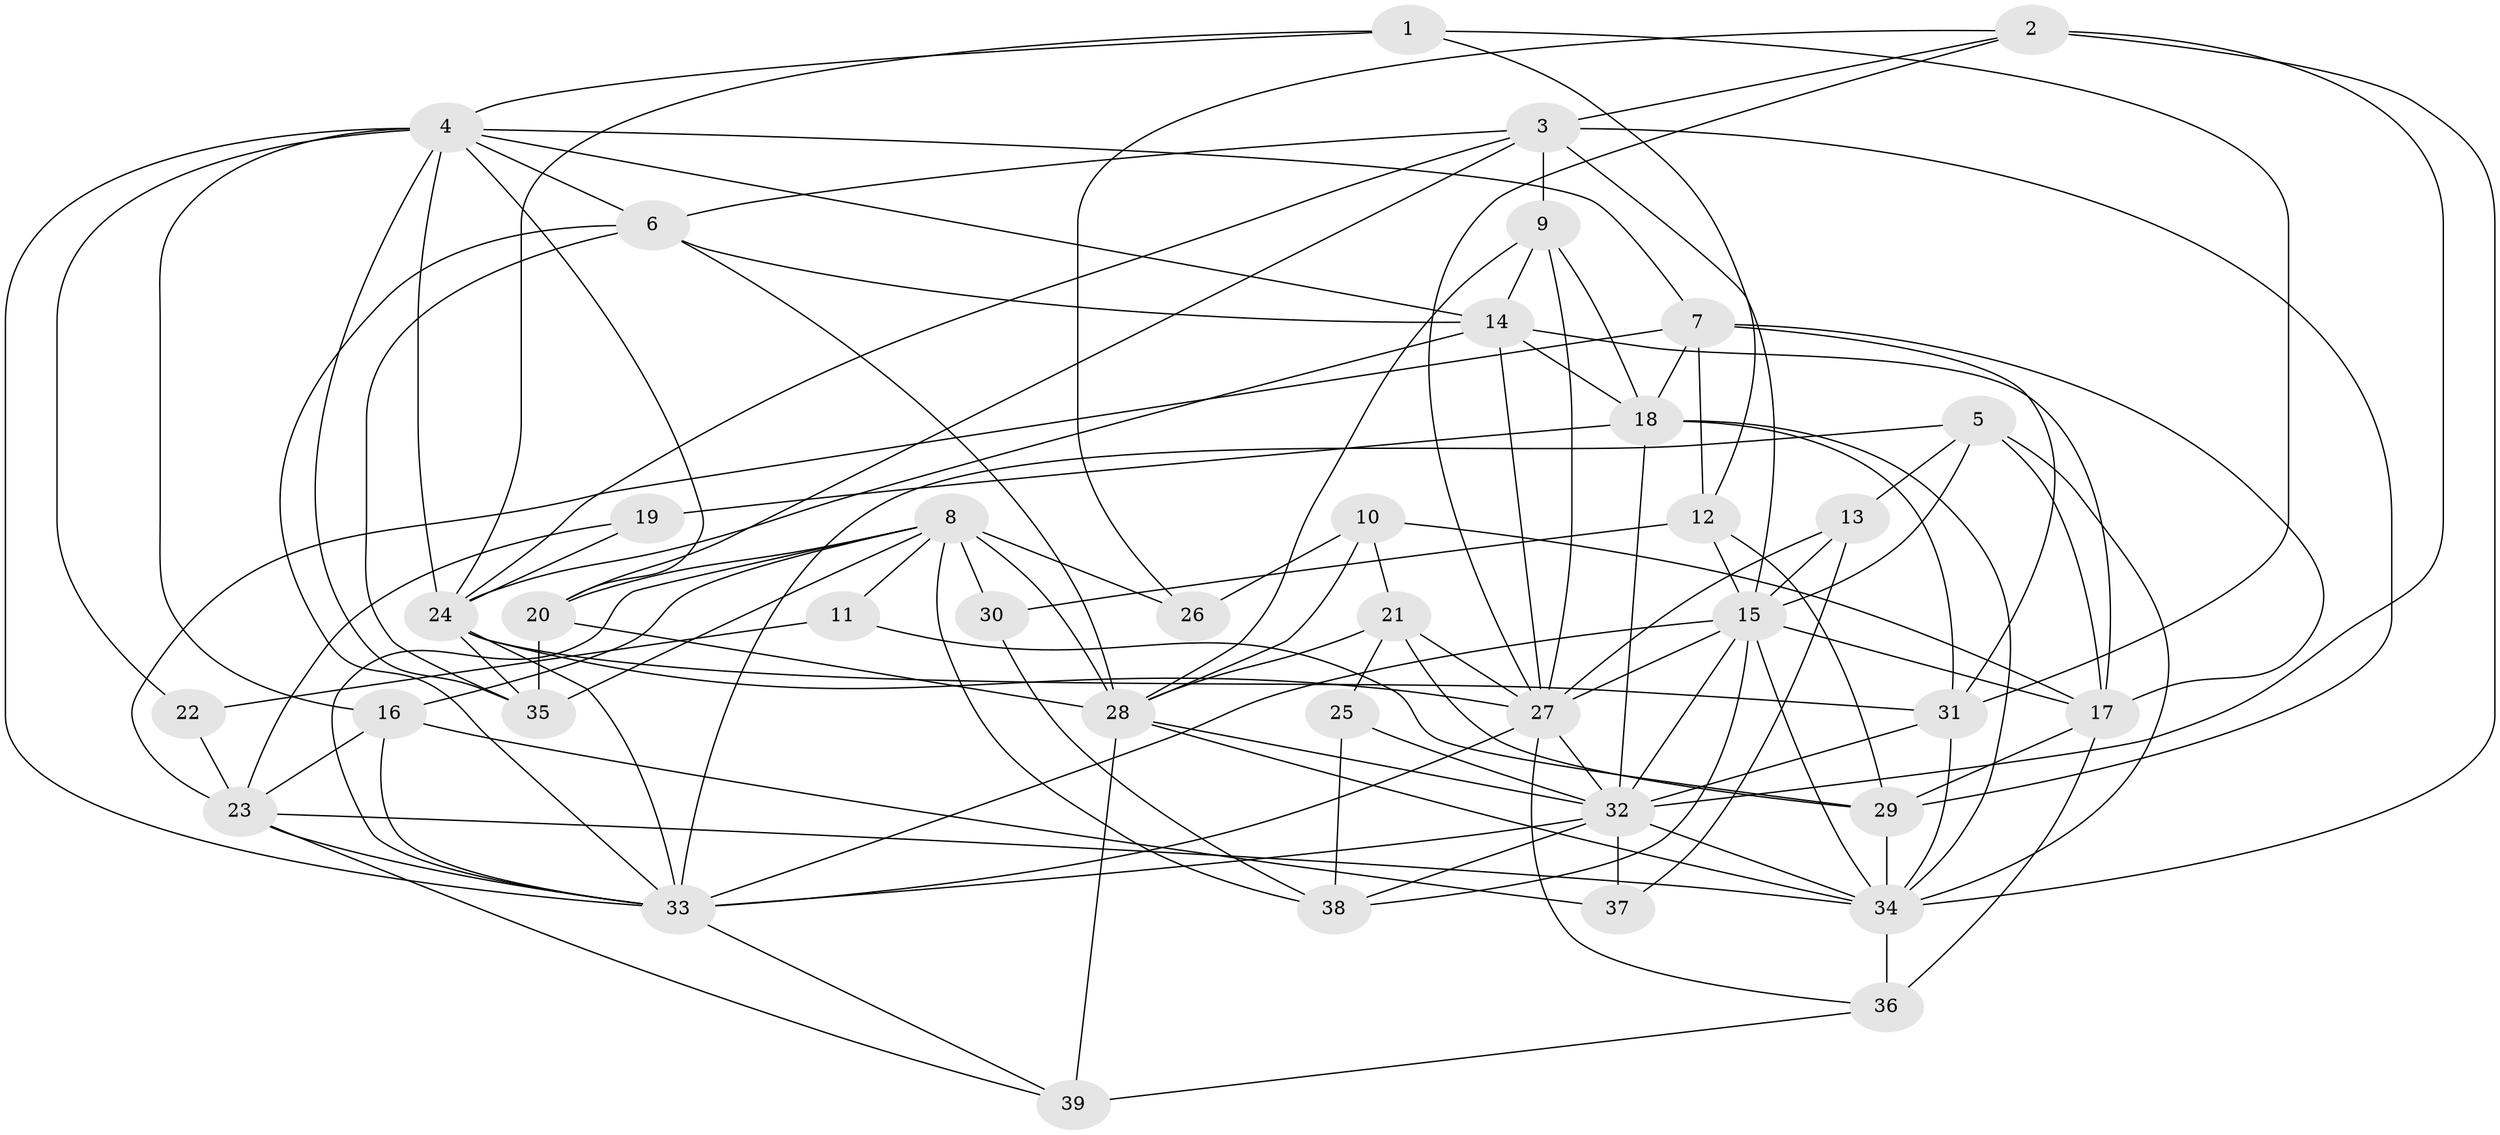 // original degree distribution, {2: 0.15625, 4: 0.3125, 6: 0.0625, 5: 0.1875, 3: 0.21875, 7: 0.041666666666666664, 9: 0.010416666666666666, 8: 0.010416666666666666}
// Generated by graph-tools (version 1.1) at 2025/37/03/04/25 23:37:03]
// undirected, 39 vertices, 117 edges
graph export_dot {
  node [color=gray90,style=filled];
  1;
  2;
  3;
  4;
  5;
  6;
  7;
  8;
  9;
  10;
  11;
  12;
  13;
  14;
  15;
  16;
  17;
  18;
  19;
  20;
  21;
  22;
  23;
  24;
  25;
  26;
  27;
  28;
  29;
  30;
  31;
  32;
  33;
  34;
  35;
  36;
  37;
  38;
  39;
  1 -- 4 [weight=1.0];
  1 -- 12 [weight=1.0];
  1 -- 24 [weight=1.0];
  1 -- 31 [weight=1.0];
  2 -- 3 [weight=1.0];
  2 -- 26 [weight=1.0];
  2 -- 27 [weight=1.0];
  2 -- 32 [weight=1.0];
  2 -- 34 [weight=2.0];
  3 -- 6 [weight=1.0];
  3 -- 9 [weight=1.0];
  3 -- 15 [weight=1.0];
  3 -- 20 [weight=1.0];
  3 -- 24 [weight=1.0];
  3 -- 29 [weight=1.0];
  4 -- 6 [weight=1.0];
  4 -- 7 [weight=1.0];
  4 -- 14 [weight=2.0];
  4 -- 16 [weight=1.0];
  4 -- 20 [weight=1.0];
  4 -- 22 [weight=1.0];
  4 -- 24 [weight=1.0];
  4 -- 33 [weight=1.0];
  4 -- 35 [weight=1.0];
  5 -- 13 [weight=1.0];
  5 -- 15 [weight=2.0];
  5 -- 17 [weight=1.0];
  5 -- 33 [weight=1.0];
  5 -- 34 [weight=1.0];
  6 -- 14 [weight=1.0];
  6 -- 28 [weight=1.0];
  6 -- 33 [weight=2.0];
  6 -- 35 [weight=2.0];
  7 -- 12 [weight=1.0];
  7 -- 17 [weight=1.0];
  7 -- 18 [weight=1.0];
  7 -- 23 [weight=1.0];
  7 -- 31 [weight=1.0];
  8 -- 11 [weight=1.0];
  8 -- 16 [weight=1.0];
  8 -- 20 [weight=1.0];
  8 -- 26 [weight=1.0];
  8 -- 28 [weight=1.0];
  8 -- 30 [weight=1.0];
  8 -- 33 [weight=1.0];
  8 -- 35 [weight=1.0];
  8 -- 38 [weight=2.0];
  9 -- 14 [weight=1.0];
  9 -- 18 [weight=1.0];
  9 -- 27 [weight=2.0];
  9 -- 28 [weight=1.0];
  10 -- 17 [weight=1.0];
  10 -- 21 [weight=1.0];
  10 -- 26 [weight=1.0];
  10 -- 28 [weight=1.0];
  11 -- 22 [weight=1.0];
  11 -- 29 [weight=1.0];
  12 -- 15 [weight=1.0];
  12 -- 29 [weight=1.0];
  12 -- 30 [weight=1.0];
  13 -- 15 [weight=2.0];
  13 -- 27 [weight=1.0];
  13 -- 37 [weight=1.0];
  14 -- 17 [weight=1.0];
  14 -- 18 [weight=1.0];
  14 -- 24 [weight=1.0];
  14 -- 27 [weight=1.0];
  15 -- 17 [weight=1.0];
  15 -- 27 [weight=1.0];
  15 -- 32 [weight=1.0];
  15 -- 33 [weight=2.0];
  15 -- 34 [weight=1.0];
  15 -- 38 [weight=1.0];
  16 -- 23 [weight=1.0];
  16 -- 33 [weight=1.0];
  16 -- 37 [weight=1.0];
  17 -- 29 [weight=1.0];
  17 -- 36 [weight=1.0];
  18 -- 19 [weight=1.0];
  18 -- 31 [weight=2.0];
  18 -- 32 [weight=1.0];
  18 -- 34 [weight=1.0];
  19 -- 23 [weight=1.0];
  19 -- 24 [weight=1.0];
  20 -- 28 [weight=1.0];
  20 -- 35 [weight=1.0];
  21 -- 25 [weight=1.0];
  21 -- 27 [weight=1.0];
  21 -- 28 [weight=1.0];
  21 -- 29 [weight=1.0];
  22 -- 23 [weight=1.0];
  23 -- 33 [weight=1.0];
  23 -- 34 [weight=1.0];
  23 -- 39 [weight=1.0];
  24 -- 27 [weight=1.0];
  24 -- 31 [weight=1.0];
  24 -- 33 [weight=1.0];
  24 -- 35 [weight=1.0];
  25 -- 32 [weight=1.0];
  25 -- 38 [weight=1.0];
  27 -- 32 [weight=1.0];
  27 -- 33 [weight=1.0];
  27 -- 36 [weight=1.0];
  28 -- 32 [weight=1.0];
  28 -- 34 [weight=1.0];
  28 -- 39 [weight=1.0];
  29 -- 34 [weight=1.0];
  30 -- 38 [weight=1.0];
  31 -- 32 [weight=1.0];
  31 -- 34 [weight=1.0];
  32 -- 33 [weight=2.0];
  32 -- 34 [weight=1.0];
  32 -- 37 [weight=2.0];
  32 -- 38 [weight=1.0];
  33 -- 39 [weight=1.0];
  34 -- 36 [weight=3.0];
  36 -- 39 [weight=1.0];
}
